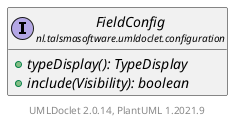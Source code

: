 @startuml
    set namespaceSeparator none
    hide empty fields
    hide empty methods

    interface "<size:14>FieldConfig\n<size:10>nl.talsmasoftware.umldoclet.configuration" as nl.talsmasoftware.umldoclet.configuration.FieldConfig [[FieldConfig.html]] {
        {abstract} +typeDisplay(): TypeDisplay
        {abstract} +include(Visibility): boolean
    }

    center footer UMLDoclet 2.0.14, PlantUML 1.2021.9
@enduml
